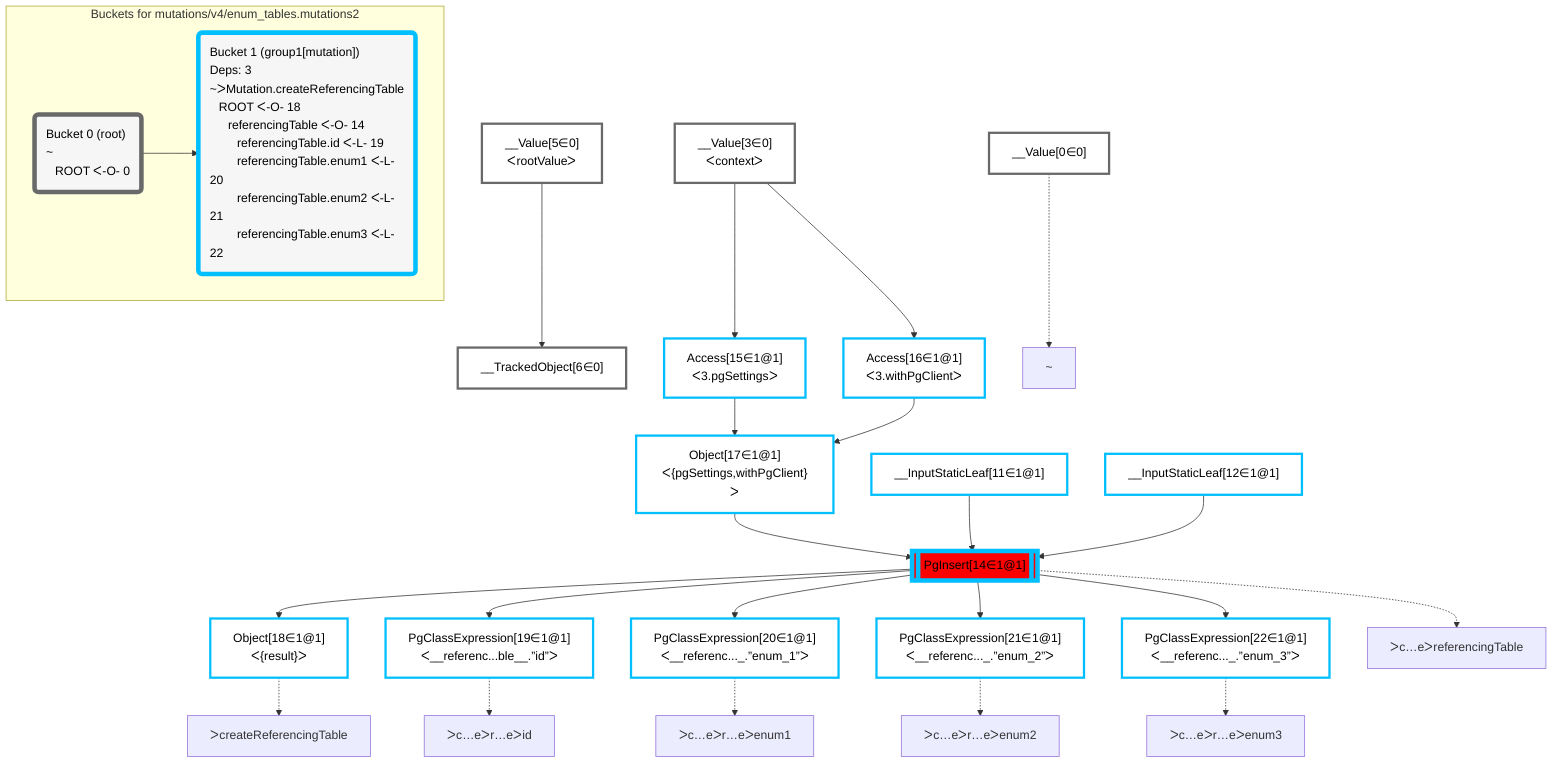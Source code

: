 graph TD
    classDef path fill:#eee,stroke:#000,color:#000
    classDef plan fill:#fff,stroke-width:3px,color:#000
    classDef itemplan fill:#fff,stroke-width:6px,color:#000
    classDef sideeffectplan fill:#f00,stroke-width:6px,color:#000
    classDef bucket fill:#f6f6f6,color:#000,stroke-width:6px,text-align:left


    %% define plans
    __Value0["__Value[0∈0]"]:::plan
    __Value3["__Value[3∈0]<br />ᐸcontextᐳ"]:::plan
    __Value5["__Value[5∈0]<br />ᐸrootValueᐳ"]:::plan
    __TrackedObject6["__TrackedObject[6∈0]"]:::plan
    __InputStaticLeaf11["__InputStaticLeaf[11∈1@1]"]:::plan
    __InputStaticLeaf12["__InputStaticLeaf[12∈1@1]"]:::plan
    Access15["Access[15∈1@1]<br />ᐸ3.pgSettingsᐳ"]:::plan
    Access16["Access[16∈1@1]<br />ᐸ3.withPgClientᐳ"]:::plan
    Object17["Object[17∈1@1]<br />ᐸ{pgSettings,withPgClient}ᐳ"]:::plan
    PgInsert14[["PgInsert[14∈1@1]"]]:::sideeffectplan
    Object18["Object[18∈1@1]<br />ᐸ{result}ᐳ"]:::plan
    PgClassExpression19["PgClassExpression[19∈1@1]<br />ᐸ__referenc...ble__.”id”ᐳ"]:::plan
    PgClassExpression20["PgClassExpression[20∈1@1]<br />ᐸ__referenc..._.”enum_1”ᐳ"]:::plan
    PgClassExpression21["PgClassExpression[21∈1@1]<br />ᐸ__referenc..._.”enum_2”ᐳ"]:::plan
    PgClassExpression22["PgClassExpression[22∈1@1]<br />ᐸ__referenc..._.”enum_3”ᐳ"]:::plan

    %% plan dependencies
    __Value5 --> __TrackedObject6
    __Value3 --> Access15
    __Value3 --> Access16
    Access15 & Access16 --> Object17
    Object17 & __InputStaticLeaf11 & __InputStaticLeaf12 --> PgInsert14
    PgInsert14 --> Object18
    PgInsert14 --> PgClassExpression19
    PgInsert14 --> PgClassExpression20
    PgInsert14 --> PgClassExpression21
    PgInsert14 --> PgClassExpression22

    %% plan-to-path relationships
    P0["~"]
    __Value0 -.-> P0
    P14["ᐳc…eᐳreferencingTable"]
    PgInsert14 -.-> P14
    P18["ᐳcreateReferencingTable"]
    Object18 -.-> P18
    P19["ᐳc…eᐳr…eᐳid"]
    PgClassExpression19 -.-> P19
    P20["ᐳc…eᐳr…eᐳenum1"]
    PgClassExpression20 -.-> P20
    P21["ᐳc…eᐳr…eᐳenum2"]
    PgClassExpression21 -.-> P21
    P22["ᐳc…eᐳr…eᐳenum3"]
    PgClassExpression22 -.-> P22

    subgraph "Buckets for mutations/v4/enum_tables.mutations2"
    Bucket0("Bucket 0 (root)<br />~<br />⠀ROOT ᐸ-O- 0"):::bucket
    classDef bucket0 stroke:#696969
    class Bucket0,__Value0,__Value3,__Value5,__TrackedObject6 bucket0
    Bucket1("Bucket 1 (group1[mutation])<br />Deps: 3<br />~ᐳMutation.createReferencingTable<br />⠀ROOT ᐸ-O- 18<br />⠀⠀referencingTable ᐸ-O- 14<br />⠀⠀⠀referencingTable.id ᐸ-L- 19<br />⠀⠀⠀referencingTable.enum1 ᐸ-L- 20<br />⠀⠀⠀referencingTable.enum2 ᐸ-L- 21<br />⠀⠀⠀referencingTable.enum3 ᐸ-L- 22"):::bucket
    classDef bucket1 stroke:#00bfff
    class Bucket1,__InputStaticLeaf11,__InputStaticLeaf12,PgInsert14,Access15,Access16,Object17,Object18,PgClassExpression19,PgClassExpression20,PgClassExpression21,PgClassExpression22 bucket1
    Bucket0 --> Bucket1
    end